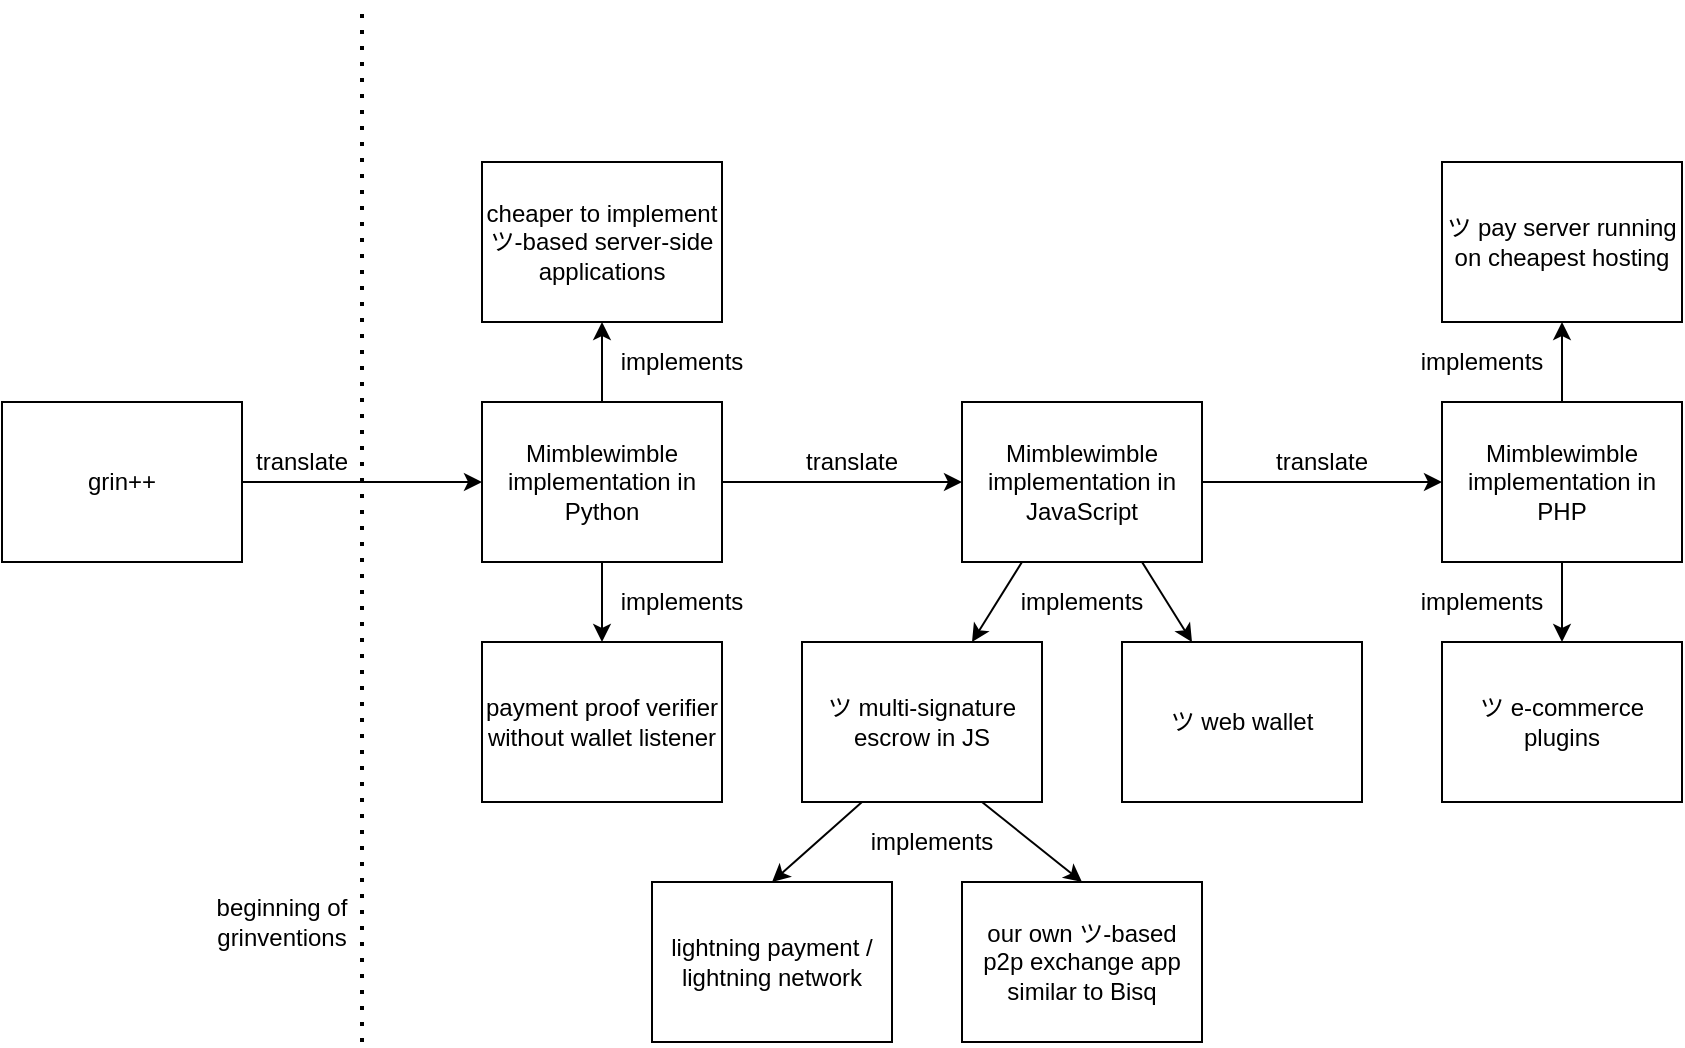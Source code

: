 <mxfile version="14.8.4" type="github">
  <diagram id="2EDpOCJxo-T9SbHiZHK2" name="Page-1">
    <mxGraphModel dx="754" dy="1598" grid="1" gridSize="10" guides="1" tooltips="1" connect="1" arrows="1" fold="1" page="1" pageScale="1" pageWidth="850" pageHeight="1100" math="0" shadow="0">
      <root>
        <mxCell id="0" />
        <mxCell id="1" parent="0" />
        <mxCell id="lPmAvoR9zMMDb_YwC9hL-1" value="grin++" style="rounded=0;whiteSpace=wrap;html=1;" vertex="1" parent="1">
          <mxGeometry y="200" width="120" height="80" as="geometry" />
        </mxCell>
        <mxCell id="lPmAvoR9zMMDb_YwC9hL-2" value="" style="endArrow=none;dashed=1;html=1;dashPattern=1 3;strokeWidth=2;" edge="1" parent="1">
          <mxGeometry width="50" height="50" relative="1" as="geometry">
            <mxPoint x="180" y="520" as="sourcePoint" />
            <mxPoint x="180" as="targetPoint" />
          </mxGeometry>
        </mxCell>
        <mxCell id="lPmAvoR9zMMDb_YwC9hL-3" value="beginning of grinventions" style="text;html=1;strokeColor=none;fillColor=none;align=center;verticalAlign=middle;whiteSpace=wrap;rounded=0;" vertex="1" parent="1">
          <mxGeometry x="90" y="450" width="100" height="20" as="geometry" />
        </mxCell>
        <mxCell id="lPmAvoR9zMMDb_YwC9hL-4" value="Mimblewimble implementation in Python" style="rounded=0;whiteSpace=wrap;html=1;" vertex="1" parent="1">
          <mxGeometry x="240" y="200" width="120" height="80" as="geometry" />
        </mxCell>
        <mxCell id="lPmAvoR9zMMDb_YwC9hL-5" value="Mimblewimble implementation in JavaScript" style="rounded=0;whiteSpace=wrap;html=1;" vertex="1" parent="1">
          <mxGeometry x="480" y="200" width="120" height="80" as="geometry" />
        </mxCell>
        <mxCell id="lPmAvoR9zMMDb_YwC9hL-6" value="Mimblewimble implementation in PHP" style="rounded=0;whiteSpace=wrap;html=1;" vertex="1" parent="1">
          <mxGeometry x="720" y="200" width="120" height="80" as="geometry" />
        </mxCell>
        <mxCell id="lPmAvoR9zMMDb_YwC9hL-7" value="" style="endArrow=classic;html=1;exitX=1;exitY=0.5;exitDx=0;exitDy=0;" edge="1" parent="1" source="lPmAvoR9zMMDb_YwC9hL-1" target="lPmAvoR9zMMDb_YwC9hL-4">
          <mxGeometry width="50" height="50" relative="1" as="geometry">
            <mxPoint x="400" y="220" as="sourcePoint" />
            <mxPoint x="410" y="210" as="targetPoint" />
          </mxGeometry>
        </mxCell>
        <mxCell id="lPmAvoR9zMMDb_YwC9hL-8" value="" style="endArrow=classic;html=1;exitX=1;exitY=0.5;exitDx=0;exitDy=0;entryX=0;entryY=0.5;entryDx=0;entryDy=0;" edge="1" parent="1" target="lPmAvoR9zMMDb_YwC9hL-5">
          <mxGeometry width="50" height="50" relative="1" as="geometry">
            <mxPoint x="360" y="240" as="sourcePoint" />
            <mxPoint x="250" y="250" as="targetPoint" />
          </mxGeometry>
        </mxCell>
        <mxCell id="lPmAvoR9zMMDb_YwC9hL-9" value="" style="endArrow=classic;html=1;exitX=1;exitY=0.5;exitDx=0;exitDy=0;entryX=0;entryY=0.5;entryDx=0;entryDy=0;" edge="1" parent="1" source="lPmAvoR9zMMDb_YwC9hL-5" target="lPmAvoR9zMMDb_YwC9hL-6">
          <mxGeometry width="50" height="50" relative="1" as="geometry">
            <mxPoint x="480" y="260" as="sourcePoint" />
            <mxPoint x="530" y="210" as="targetPoint" />
          </mxGeometry>
        </mxCell>
        <mxCell id="lPmAvoR9zMMDb_YwC9hL-10" value="translate" style="text;html=1;strokeColor=none;fillColor=none;align=center;verticalAlign=middle;whiteSpace=wrap;rounded=0;" vertex="1" parent="1">
          <mxGeometry x="130" y="220" width="40" height="20" as="geometry" />
        </mxCell>
        <mxCell id="lPmAvoR9zMMDb_YwC9hL-11" value="translate" style="text;html=1;strokeColor=none;fillColor=none;align=center;verticalAlign=middle;whiteSpace=wrap;rounded=0;" vertex="1" parent="1">
          <mxGeometry x="405" y="220" width="40" height="20" as="geometry" />
        </mxCell>
        <mxCell id="lPmAvoR9zMMDb_YwC9hL-12" value="translate" style="text;html=1;strokeColor=none;fillColor=none;align=center;verticalAlign=middle;whiteSpace=wrap;rounded=0;" vertex="1" parent="1">
          <mxGeometry x="640" y="220" width="40" height="20" as="geometry" />
        </mxCell>
        <mxCell id="lPmAvoR9zMMDb_YwC9hL-13" value="ツ multi-signature escrow in JS" style="rounded=0;whiteSpace=wrap;html=1;" vertex="1" parent="1">
          <mxGeometry x="400" y="320" width="120" height="80" as="geometry" />
        </mxCell>
        <mxCell id="lPmAvoR9zMMDb_YwC9hL-14" value="ツ web wallet" style="rounded=0;whiteSpace=wrap;html=1;" vertex="1" parent="1">
          <mxGeometry x="560" y="320" width="120" height="80" as="geometry" />
        </mxCell>
        <mxCell id="lPmAvoR9zMMDb_YwC9hL-15" value="payment proof verifier without wallet listener" style="rounded=0;whiteSpace=wrap;html=1;" vertex="1" parent="1">
          <mxGeometry x="240" y="320" width="120" height="80" as="geometry" />
        </mxCell>
        <mxCell id="lPmAvoR9zMMDb_YwC9hL-16" value="" style="endArrow=classic;html=1;exitX=0.5;exitY=1;exitDx=0;exitDy=0;entryX=0.5;entryY=0;entryDx=0;entryDy=0;" edge="1" parent="1" source="lPmAvoR9zMMDb_YwC9hL-4" target="lPmAvoR9zMMDb_YwC9hL-15">
          <mxGeometry width="50" height="50" relative="1" as="geometry">
            <mxPoint x="370" y="320" as="sourcePoint" />
            <mxPoint x="420" y="270" as="targetPoint" />
          </mxGeometry>
        </mxCell>
        <mxCell id="lPmAvoR9zMMDb_YwC9hL-17" value="" style="endArrow=classic;html=1;exitX=0.25;exitY=1;exitDx=0;exitDy=0;" edge="1" parent="1" source="lPmAvoR9zMMDb_YwC9hL-5" target="lPmAvoR9zMMDb_YwC9hL-13">
          <mxGeometry width="50" height="50" relative="1" as="geometry">
            <mxPoint x="370" y="320" as="sourcePoint" />
            <mxPoint x="420" y="270" as="targetPoint" />
          </mxGeometry>
        </mxCell>
        <mxCell id="lPmAvoR9zMMDb_YwC9hL-18" value="" style="endArrow=classic;html=1;exitX=0.75;exitY=1;exitDx=0;exitDy=0;" edge="1" parent="1" source="lPmAvoR9zMMDb_YwC9hL-5" target="lPmAvoR9zMMDb_YwC9hL-14">
          <mxGeometry width="50" height="50" relative="1" as="geometry">
            <mxPoint x="370" y="320" as="sourcePoint" />
            <mxPoint x="420" y="270" as="targetPoint" />
          </mxGeometry>
        </mxCell>
        <mxCell id="lPmAvoR9zMMDb_YwC9hL-19" value="ツ e-commerce plugins" style="rounded=0;whiteSpace=wrap;html=1;" vertex="1" parent="1">
          <mxGeometry x="720" y="320" width="120" height="80" as="geometry" />
        </mxCell>
        <mxCell id="lPmAvoR9zMMDb_YwC9hL-20" value="" style="endArrow=classic;html=1;entryX=0.5;entryY=0;entryDx=0;entryDy=0;exitX=0.5;exitY=1;exitDx=0;exitDy=0;" edge="1" parent="1" source="lPmAvoR9zMMDb_YwC9hL-6" target="lPmAvoR9zMMDb_YwC9hL-19">
          <mxGeometry width="50" height="50" relative="1" as="geometry">
            <mxPoint x="560" y="310" as="sourcePoint" />
            <mxPoint x="610" y="260" as="targetPoint" />
          </mxGeometry>
        </mxCell>
        <mxCell id="lPmAvoR9zMMDb_YwC9hL-21" value="ツ pay server running on cheapest hosting" style="rounded=0;whiteSpace=wrap;html=1;" vertex="1" parent="1">
          <mxGeometry x="720" y="80" width="120" height="80" as="geometry" />
        </mxCell>
        <mxCell id="lPmAvoR9zMMDb_YwC9hL-22" value="" style="endArrow=classic;html=1;exitX=0.5;exitY=0;exitDx=0;exitDy=0;entryX=0.5;entryY=1;entryDx=0;entryDy=0;" edge="1" parent="1" source="lPmAvoR9zMMDb_YwC9hL-6" target="lPmAvoR9zMMDb_YwC9hL-21">
          <mxGeometry width="50" height="50" relative="1" as="geometry">
            <mxPoint x="560" y="310" as="sourcePoint" />
            <mxPoint x="610" y="260" as="targetPoint" />
          </mxGeometry>
        </mxCell>
        <mxCell id="lPmAvoR9zMMDb_YwC9hL-23" value="our own ツ-based p2p exchange app similar to Bisq" style="rounded=0;whiteSpace=wrap;html=1;" vertex="1" parent="1">
          <mxGeometry x="480" y="440" width="120" height="80" as="geometry" />
        </mxCell>
        <mxCell id="lPmAvoR9zMMDb_YwC9hL-24" value="" style="endArrow=classic;html=1;exitX=0.75;exitY=1;exitDx=0;exitDy=0;entryX=0.5;entryY=0;entryDx=0;entryDy=0;" edge="1" parent="1" source="lPmAvoR9zMMDb_YwC9hL-13" target="lPmAvoR9zMMDb_YwC9hL-23">
          <mxGeometry width="50" height="50" relative="1" as="geometry">
            <mxPoint x="560" y="300" as="sourcePoint" />
            <mxPoint x="610" y="250" as="targetPoint" />
          </mxGeometry>
        </mxCell>
        <mxCell id="lPmAvoR9zMMDb_YwC9hL-25" value="implements" style="text;html=1;strokeColor=none;fillColor=none;align=center;verticalAlign=middle;whiteSpace=wrap;rounded=0;" vertex="1" parent="1">
          <mxGeometry x="320" y="290" width="40" height="20" as="geometry" />
        </mxCell>
        <mxCell id="lPmAvoR9zMMDb_YwC9hL-27" value="implements" style="text;html=1;strokeColor=none;fillColor=none;align=center;verticalAlign=middle;whiteSpace=wrap;rounded=0;" vertex="1" parent="1">
          <mxGeometry x="520" y="290" width="40" height="20" as="geometry" />
        </mxCell>
        <mxCell id="lPmAvoR9zMMDb_YwC9hL-28" value="implements" style="text;html=1;strokeColor=none;fillColor=none;align=center;verticalAlign=middle;whiteSpace=wrap;rounded=0;" vertex="1" parent="1">
          <mxGeometry x="445" y="410" width="40" height="20" as="geometry" />
        </mxCell>
        <mxCell id="lPmAvoR9zMMDb_YwC9hL-29" value="implements" style="text;html=1;strokeColor=none;fillColor=none;align=center;verticalAlign=middle;whiteSpace=wrap;rounded=0;" vertex="1" parent="1">
          <mxGeometry x="720" y="170" width="40" height="20" as="geometry" />
        </mxCell>
        <mxCell id="lPmAvoR9zMMDb_YwC9hL-30" value="implements" style="text;html=1;strokeColor=none;fillColor=none;align=center;verticalAlign=middle;whiteSpace=wrap;rounded=0;" vertex="1" parent="1">
          <mxGeometry x="720" y="290" width="40" height="20" as="geometry" />
        </mxCell>
        <mxCell id="lPmAvoR9zMMDb_YwC9hL-31" value="cheaper to implement ツ-based server-side applications" style="rounded=0;whiteSpace=wrap;html=1;" vertex="1" parent="1">
          <mxGeometry x="240" y="80" width="120" height="80" as="geometry" />
        </mxCell>
        <mxCell id="lPmAvoR9zMMDb_YwC9hL-32" value="" style="endArrow=classic;html=1;exitX=0.5;exitY=0;exitDx=0;exitDy=0;entryX=0.5;entryY=1;entryDx=0;entryDy=0;" edge="1" parent="1" source="lPmAvoR9zMMDb_YwC9hL-4" target="lPmAvoR9zMMDb_YwC9hL-31">
          <mxGeometry width="50" height="50" relative="1" as="geometry">
            <mxPoint x="500" y="300" as="sourcePoint" />
            <mxPoint x="550" y="250" as="targetPoint" />
          </mxGeometry>
        </mxCell>
        <mxCell id="lPmAvoR9zMMDb_YwC9hL-33" value="implements" style="text;html=1;strokeColor=none;fillColor=none;align=center;verticalAlign=middle;whiteSpace=wrap;rounded=0;" vertex="1" parent="1">
          <mxGeometry x="320" y="170" width="40" height="20" as="geometry" />
        </mxCell>
        <mxCell id="lPmAvoR9zMMDb_YwC9hL-34" value="lightning payment / lightning network" style="rounded=0;whiteSpace=wrap;html=1;" vertex="1" parent="1">
          <mxGeometry x="325" y="440" width="120" height="80" as="geometry" />
        </mxCell>
        <mxCell id="lPmAvoR9zMMDb_YwC9hL-35" value="" style="endArrow=classic;html=1;exitX=0.25;exitY=1;exitDx=0;exitDy=0;entryX=0.5;entryY=0;entryDx=0;entryDy=0;" edge="1" parent="1" source="lPmAvoR9zMMDb_YwC9hL-13" target="lPmAvoR9zMMDb_YwC9hL-34">
          <mxGeometry width="50" height="50" relative="1" as="geometry">
            <mxPoint x="500" y="410" as="sourcePoint" />
            <mxPoint x="550" y="450" as="targetPoint" />
          </mxGeometry>
        </mxCell>
      </root>
    </mxGraphModel>
  </diagram>
</mxfile>
